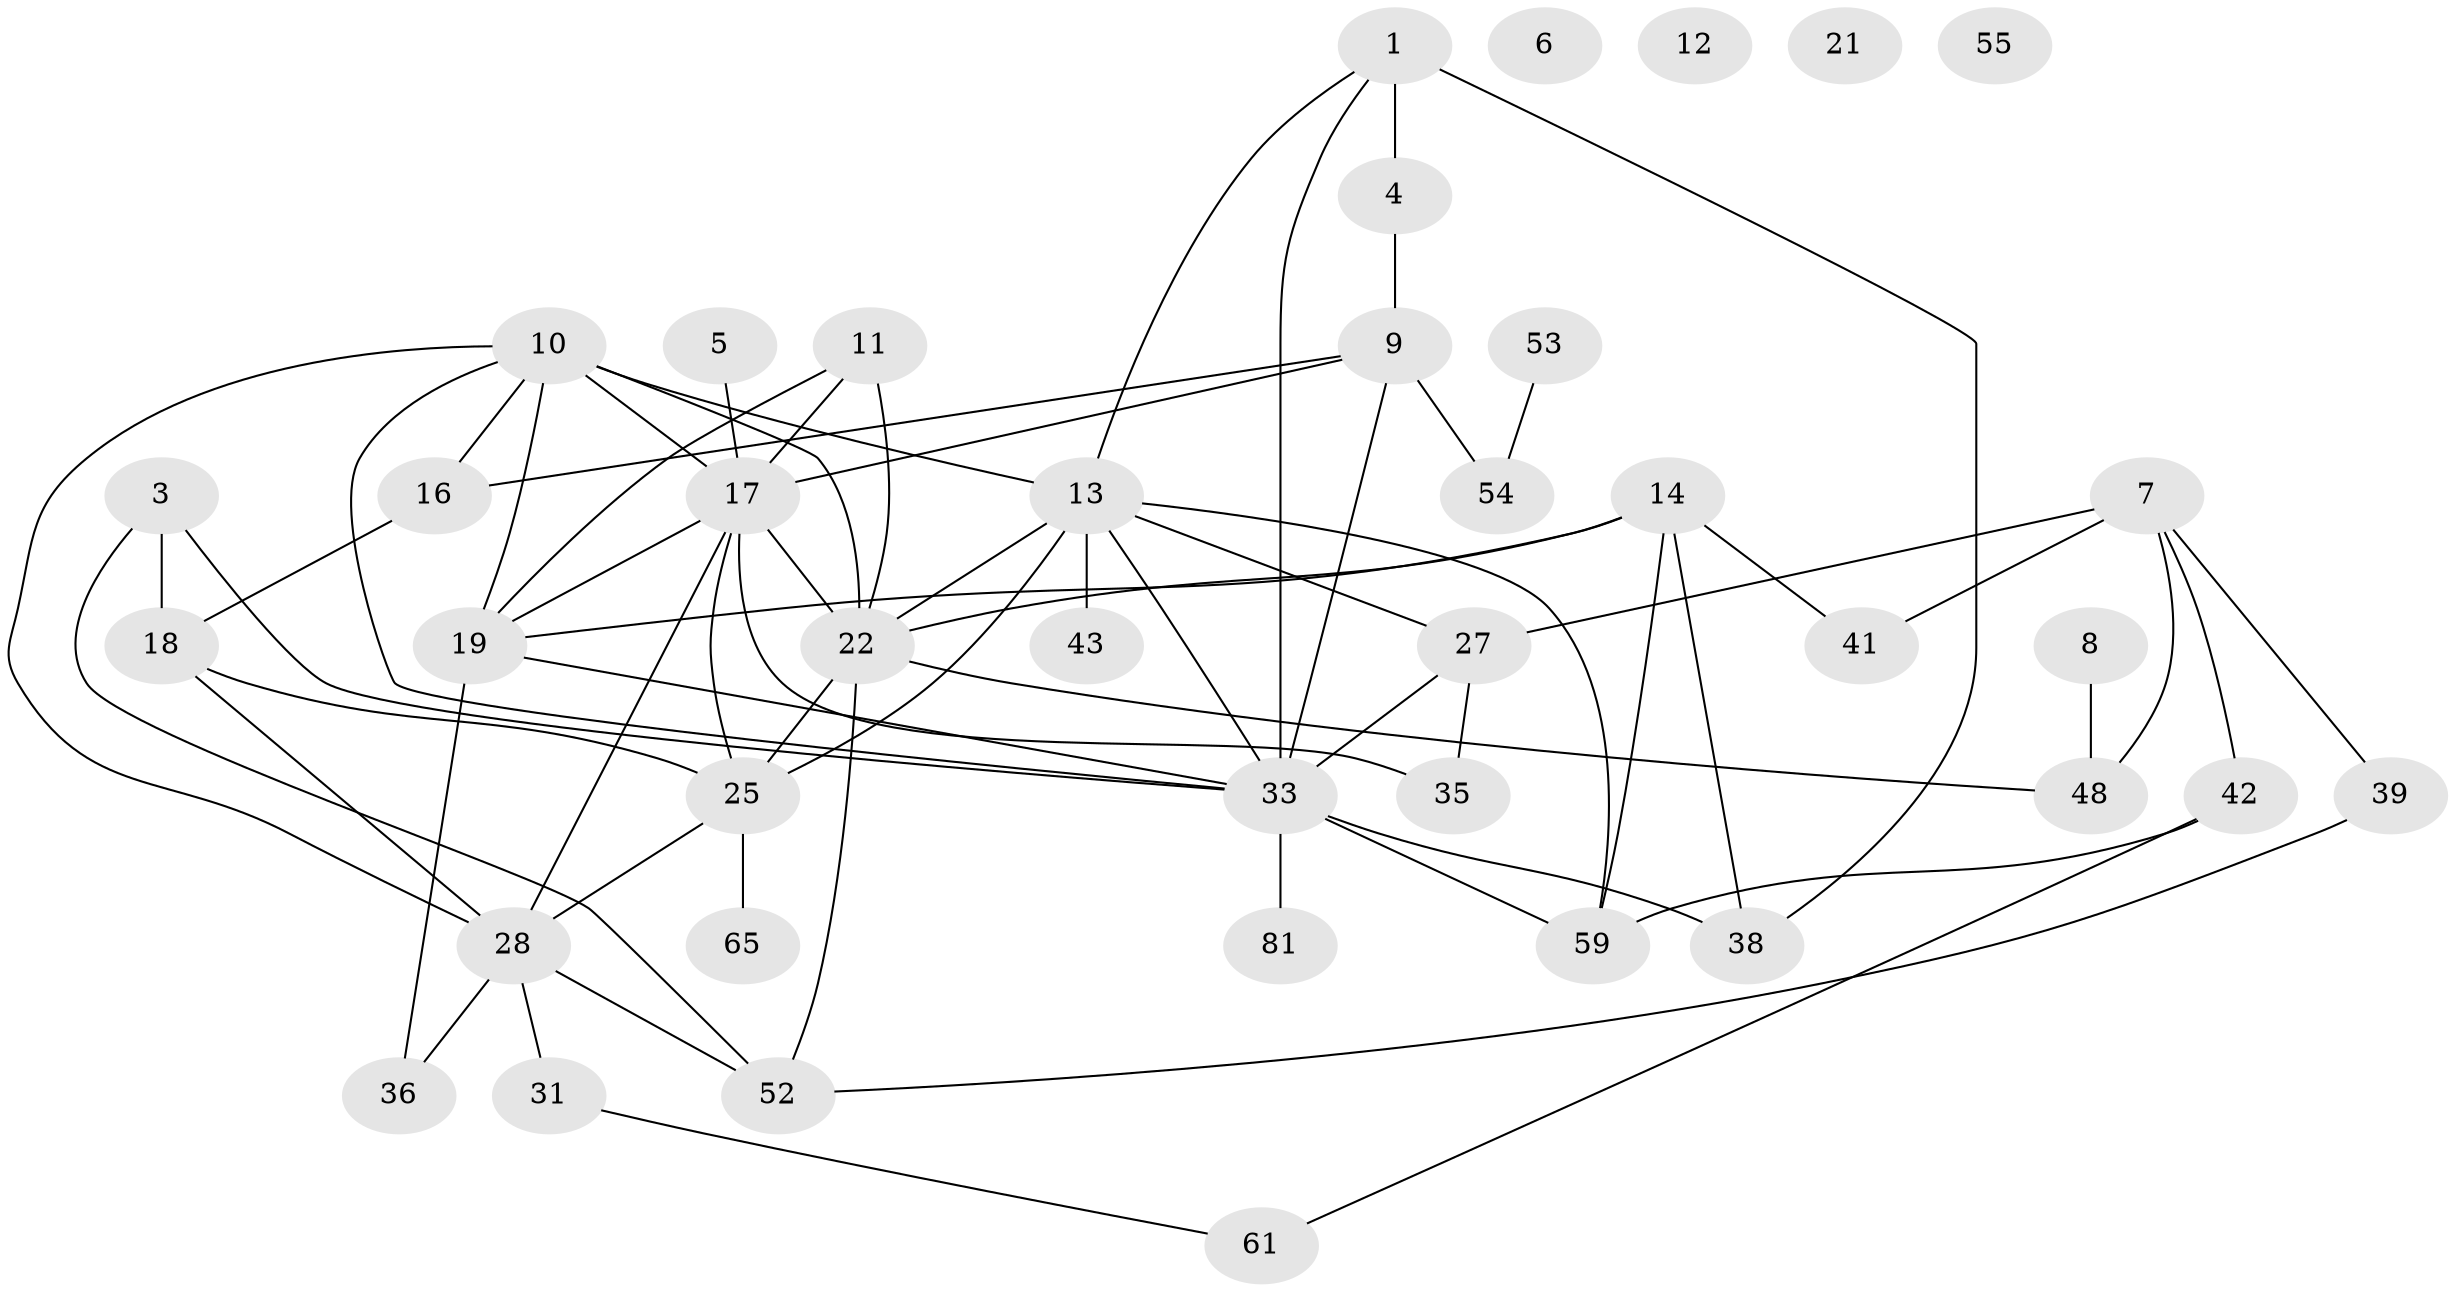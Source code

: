 // original degree distribution, {2: 0.19753086419753085, 4: 0.13580246913580246, 1: 0.16049382716049382, 0: 0.04938271604938271, 3: 0.30864197530864196, 5: 0.09876543209876543, 7: 0.024691358024691357, 6: 0.024691358024691357}
// Generated by graph-tools (version 1.1) at 2025/16/03/04/25 18:16:27]
// undirected, 40 vertices, 68 edges
graph export_dot {
graph [start="1"]
  node [color=gray90,style=filled];
  1 [super="+2+34"];
  3 [super="+20"];
  4 [super="+56"];
  5;
  6;
  7 [super="+67"];
  8;
  9 [super="+15+40"];
  10 [super="+32"];
  11;
  12;
  13 [super="+29"];
  14 [super="+80"];
  16;
  17 [super="+49+72+75"];
  18 [super="+64+26"];
  19 [super="+69+60+51"];
  21;
  22 [super="+24+79"];
  25 [super="+45"];
  27;
  28 [super="+47+70+76+68+71"];
  31;
  33 [super="+44+50"];
  35;
  36 [super="+37"];
  38;
  39;
  41;
  42;
  43 [super="+73"];
  48;
  52 [super="+58"];
  53;
  54;
  55;
  59 [super="+63"];
  61 [super="+66"];
  65;
  81;
  1 -- 4 [weight=2];
  1 -- 33;
  1 -- 13;
  1 -- 38;
  3 -- 33;
  3 -- 18;
  3 -- 52;
  4 -- 9;
  5 -- 17;
  7 -- 48;
  7 -- 39;
  7 -- 41 [weight=2];
  7 -- 42;
  7 -- 27;
  8 -- 48;
  9 -- 17;
  9 -- 54;
  9 -- 33;
  9 -- 16;
  10 -- 16;
  10 -- 17;
  10 -- 22;
  10 -- 28 [weight=2];
  10 -- 13 [weight=2];
  10 -- 33;
  10 -- 19;
  11 -- 22;
  11 -- 17;
  11 -- 19;
  13 -- 25;
  13 -- 33;
  13 -- 59;
  13 -- 27;
  13 -- 43;
  13 -- 22;
  14 -- 19;
  14 -- 38;
  14 -- 41;
  14 -- 59;
  14 -- 22;
  16 -- 18;
  17 -- 28;
  17 -- 35;
  17 -- 25;
  17 -- 19;
  17 -- 22;
  18 -- 25;
  18 -- 28;
  19 -- 33;
  19 -- 36;
  22 -- 48;
  22 -- 25;
  22 -- 52;
  25 -- 65;
  25 -- 28;
  27 -- 33;
  27 -- 35;
  28 -- 31 [weight=2];
  28 -- 52;
  28 -- 36;
  31 -- 61;
  33 -- 59;
  33 -- 81;
  33 -- 38;
  39 -- 52;
  42 -- 59;
  42 -- 61;
  53 -- 54;
}
